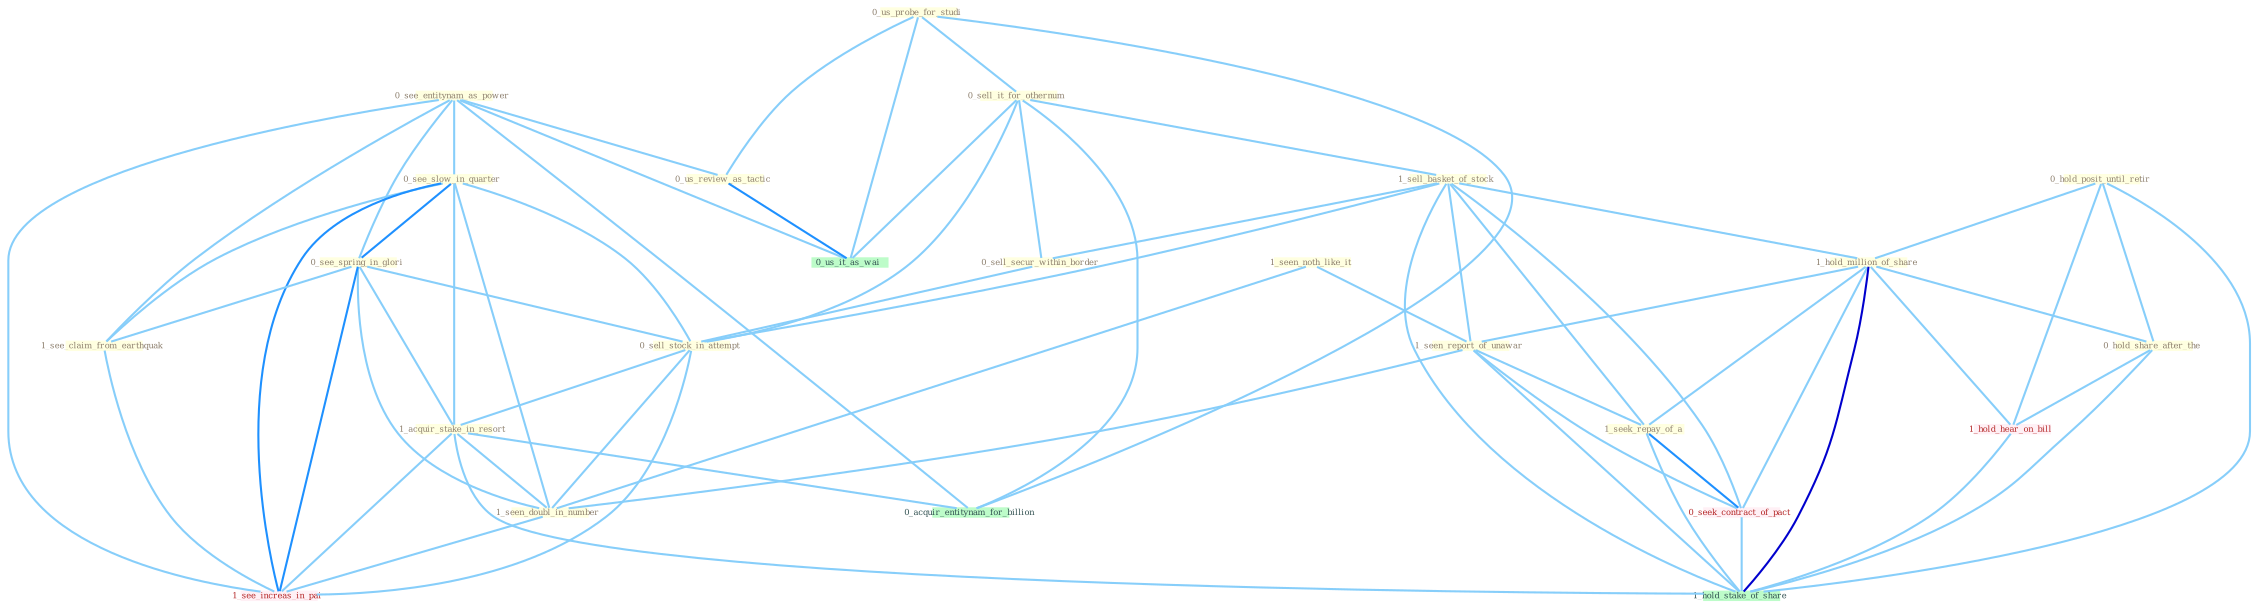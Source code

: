 Graph G{ 
    node
    [shape=polygon,style=filled,width=.5,height=.06,color="#BDFCC9",fixedsize=true,fontsize=4,
    fontcolor="#2f4f4f"];
    {node
    [color="#ffffe0", fontcolor="#8b7d6b"] "0_see_entitynam_as_power " "0_see_slow_in_quarter " "0_see_spring_in_glori " "0_us_probe_for_studi " "1_seen_noth_like_it " "0_hold_posit_until_retir " "0_sell_it_for_othernum " "1_sell_basket_of_stock " "0_sell_secur_within_border " "1_hold_million_of_share " "0_us_review_as_tactic " "0_hold_share_after_the " "0_sell_stock_in_attempt " "1_see_claim_from_earthquak " "1_seen_report_of_unawar " "1_acquir_stake_in_resort " "1_seek_repay_of_a " "1_seen_doubl_in_number "}
{node [color="#fff0f5", fontcolor="#b22222"] "0_seek_contract_of_pact " "1_see_increas_in_pai " "1_hold_hear_on_bill "}
edge [color="#B0E2FF"];

	"0_see_entitynam_as_power " -- "0_see_slow_in_quarter " [w="1", color="#87cefa" ];
	"0_see_entitynam_as_power " -- "0_see_spring_in_glori " [w="1", color="#87cefa" ];
	"0_see_entitynam_as_power " -- "0_us_review_as_tactic " [w="1", color="#87cefa" ];
	"0_see_entitynam_as_power " -- "1_see_claim_from_earthquak " [w="1", color="#87cefa" ];
	"0_see_entitynam_as_power " -- "0_us_it_as_wai " [w="1", color="#87cefa" ];
	"0_see_entitynam_as_power " -- "0_acquir_entitynam_for_billion " [w="1", color="#87cefa" ];
	"0_see_entitynam_as_power " -- "1_see_increas_in_pai " [w="1", color="#87cefa" ];
	"0_see_slow_in_quarter " -- "0_see_spring_in_glori " [w="2", color="#1e90ff" , len=0.8];
	"0_see_slow_in_quarter " -- "0_sell_stock_in_attempt " [w="1", color="#87cefa" ];
	"0_see_slow_in_quarter " -- "1_see_claim_from_earthquak " [w="1", color="#87cefa" ];
	"0_see_slow_in_quarter " -- "1_acquir_stake_in_resort " [w="1", color="#87cefa" ];
	"0_see_slow_in_quarter " -- "1_seen_doubl_in_number " [w="1", color="#87cefa" ];
	"0_see_slow_in_quarter " -- "1_see_increas_in_pai " [w="2", color="#1e90ff" , len=0.8];
	"0_see_spring_in_glori " -- "0_sell_stock_in_attempt " [w="1", color="#87cefa" ];
	"0_see_spring_in_glori " -- "1_see_claim_from_earthquak " [w="1", color="#87cefa" ];
	"0_see_spring_in_glori " -- "1_acquir_stake_in_resort " [w="1", color="#87cefa" ];
	"0_see_spring_in_glori " -- "1_seen_doubl_in_number " [w="1", color="#87cefa" ];
	"0_see_spring_in_glori " -- "1_see_increas_in_pai " [w="2", color="#1e90ff" , len=0.8];
	"0_us_probe_for_studi " -- "0_sell_it_for_othernum " [w="1", color="#87cefa" ];
	"0_us_probe_for_studi " -- "0_us_review_as_tactic " [w="1", color="#87cefa" ];
	"0_us_probe_for_studi " -- "0_us_it_as_wai " [w="1", color="#87cefa" ];
	"0_us_probe_for_studi " -- "0_acquir_entitynam_for_billion " [w="1", color="#87cefa" ];
	"1_seen_noth_like_it " -- "1_seen_report_of_unawar " [w="1", color="#87cefa" ];
	"1_seen_noth_like_it " -- "1_seen_doubl_in_number " [w="1", color="#87cefa" ];
	"0_hold_posit_until_retir " -- "1_hold_million_of_share " [w="1", color="#87cefa" ];
	"0_hold_posit_until_retir " -- "0_hold_share_after_the " [w="1", color="#87cefa" ];
	"0_hold_posit_until_retir " -- "1_hold_hear_on_bill " [w="1", color="#87cefa" ];
	"0_hold_posit_until_retir " -- "1_hold_stake_of_share " [w="1", color="#87cefa" ];
	"0_sell_it_for_othernum " -- "1_sell_basket_of_stock " [w="1", color="#87cefa" ];
	"0_sell_it_for_othernum " -- "0_sell_secur_within_border " [w="1", color="#87cefa" ];
	"0_sell_it_for_othernum " -- "0_sell_stock_in_attempt " [w="1", color="#87cefa" ];
	"0_sell_it_for_othernum " -- "0_us_it_as_wai " [w="1", color="#87cefa" ];
	"0_sell_it_for_othernum " -- "0_acquir_entitynam_for_billion " [w="1", color="#87cefa" ];
	"1_sell_basket_of_stock " -- "0_sell_secur_within_border " [w="1", color="#87cefa" ];
	"1_sell_basket_of_stock " -- "1_hold_million_of_share " [w="1", color="#87cefa" ];
	"1_sell_basket_of_stock " -- "0_sell_stock_in_attempt " [w="1", color="#87cefa" ];
	"1_sell_basket_of_stock " -- "1_seen_report_of_unawar " [w="1", color="#87cefa" ];
	"1_sell_basket_of_stock " -- "1_seek_repay_of_a " [w="1", color="#87cefa" ];
	"1_sell_basket_of_stock " -- "0_seek_contract_of_pact " [w="1", color="#87cefa" ];
	"1_sell_basket_of_stock " -- "1_hold_stake_of_share " [w="1", color="#87cefa" ];
	"0_sell_secur_within_border " -- "0_sell_stock_in_attempt " [w="1", color="#87cefa" ];
	"1_hold_million_of_share " -- "0_hold_share_after_the " [w="1", color="#87cefa" ];
	"1_hold_million_of_share " -- "1_seen_report_of_unawar " [w="1", color="#87cefa" ];
	"1_hold_million_of_share " -- "1_seek_repay_of_a " [w="1", color="#87cefa" ];
	"1_hold_million_of_share " -- "0_seek_contract_of_pact " [w="1", color="#87cefa" ];
	"1_hold_million_of_share " -- "1_hold_hear_on_bill " [w="1", color="#87cefa" ];
	"1_hold_million_of_share " -- "1_hold_stake_of_share " [w="3", color="#0000cd" , len=0.6];
	"0_us_review_as_tactic " -- "0_us_it_as_wai " [w="2", color="#1e90ff" , len=0.8];
	"0_hold_share_after_the " -- "1_hold_hear_on_bill " [w="1", color="#87cefa" ];
	"0_hold_share_after_the " -- "1_hold_stake_of_share " [w="1", color="#87cefa" ];
	"0_sell_stock_in_attempt " -- "1_acquir_stake_in_resort " [w="1", color="#87cefa" ];
	"0_sell_stock_in_attempt " -- "1_seen_doubl_in_number " [w="1", color="#87cefa" ];
	"0_sell_stock_in_attempt " -- "1_see_increas_in_pai " [w="1", color="#87cefa" ];
	"1_see_claim_from_earthquak " -- "1_see_increas_in_pai " [w="1", color="#87cefa" ];
	"1_seen_report_of_unawar " -- "1_seek_repay_of_a " [w="1", color="#87cefa" ];
	"1_seen_report_of_unawar " -- "1_seen_doubl_in_number " [w="1", color="#87cefa" ];
	"1_seen_report_of_unawar " -- "0_seek_contract_of_pact " [w="1", color="#87cefa" ];
	"1_seen_report_of_unawar " -- "1_hold_stake_of_share " [w="1", color="#87cefa" ];
	"1_acquir_stake_in_resort " -- "1_seen_doubl_in_number " [w="1", color="#87cefa" ];
	"1_acquir_stake_in_resort " -- "0_acquir_entitynam_for_billion " [w="1", color="#87cefa" ];
	"1_acquir_stake_in_resort " -- "1_see_increas_in_pai " [w="1", color="#87cefa" ];
	"1_acquir_stake_in_resort " -- "1_hold_stake_of_share " [w="1", color="#87cefa" ];
	"1_seek_repay_of_a " -- "0_seek_contract_of_pact " [w="2", color="#1e90ff" , len=0.8];
	"1_seek_repay_of_a " -- "1_hold_stake_of_share " [w="1", color="#87cefa" ];
	"1_seen_doubl_in_number " -- "1_see_increas_in_pai " [w="1", color="#87cefa" ];
	"0_seek_contract_of_pact " -- "1_hold_stake_of_share " [w="1", color="#87cefa" ];
	"1_hold_hear_on_bill " -- "1_hold_stake_of_share " [w="1", color="#87cefa" ];
}